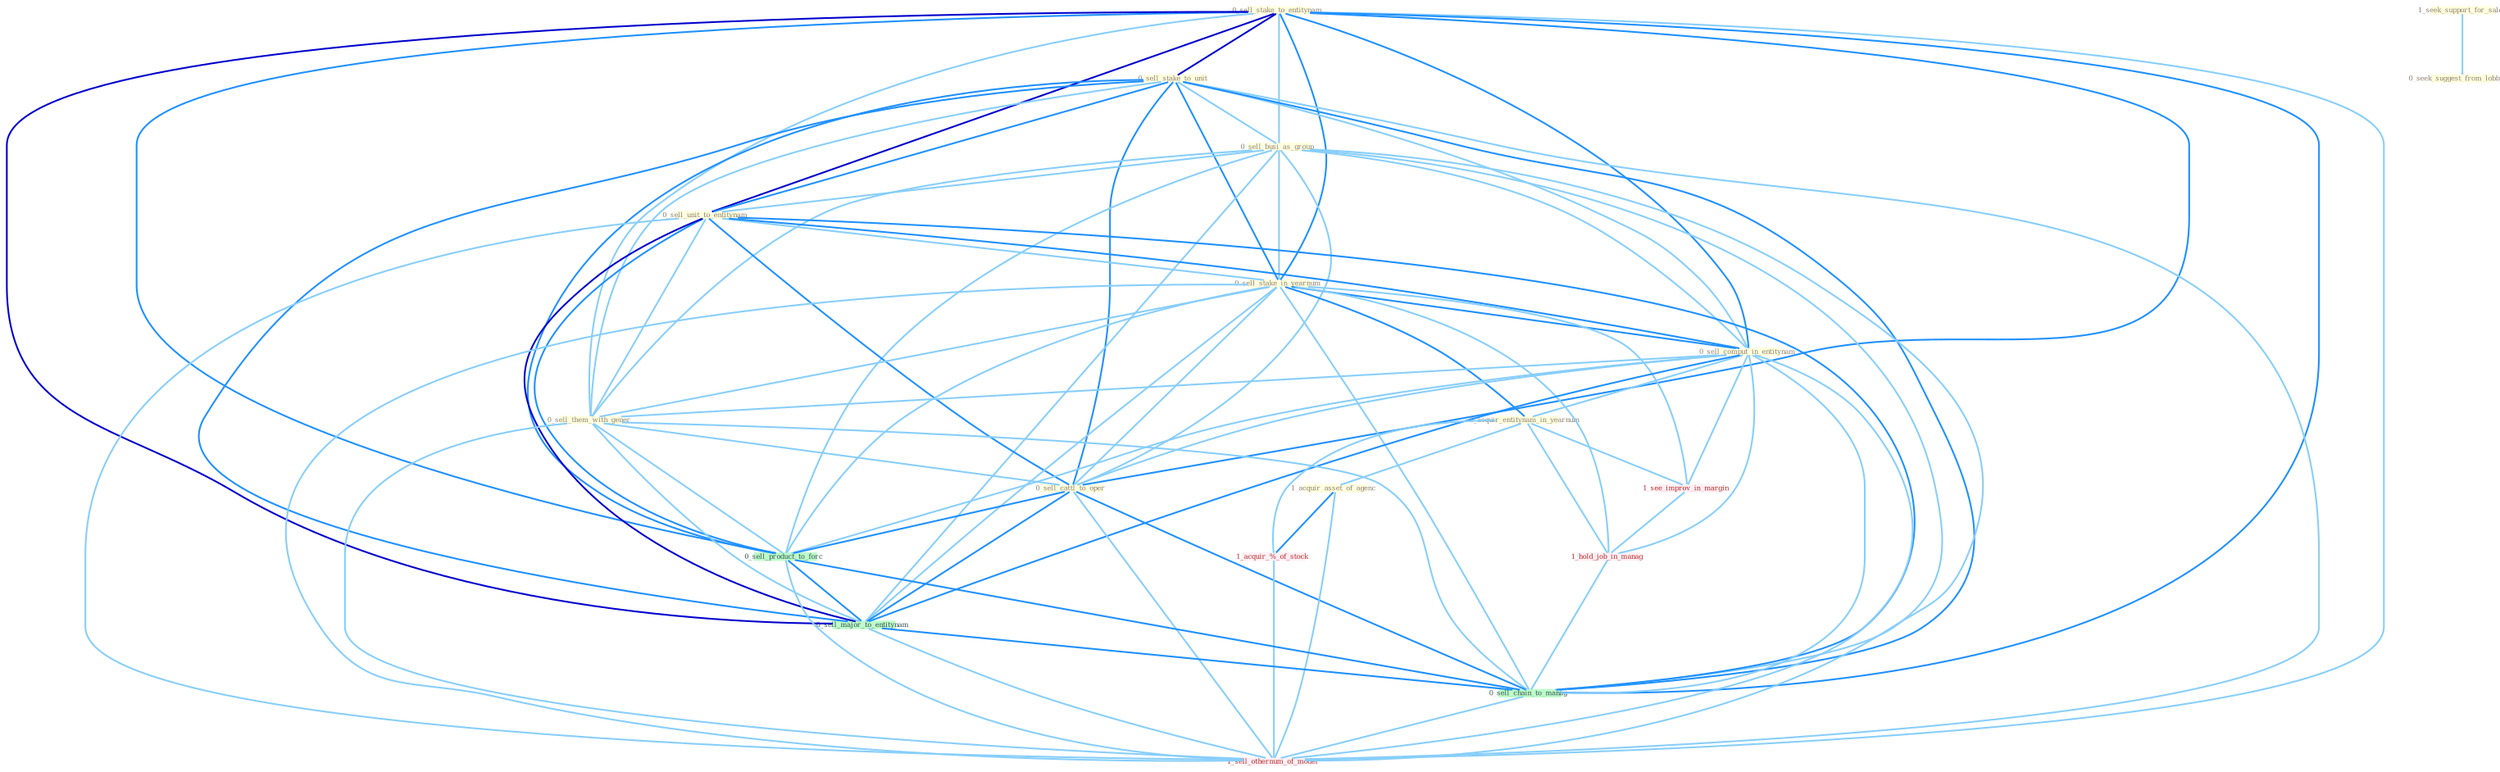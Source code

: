 Graph G{ 
    node
    [shape=polygon,style=filled,width=.5,height=.06,color="#BDFCC9",fixedsize=true,fontsize=4,
    fontcolor="#2f4f4f"];
    {node
    [color="#ffffe0", fontcolor="#8b7d6b"] "0_sell_stake_to_entitynam " "0_sell_stake_to_unit " "0_sell_busi_as_group " "1_seek_support_for_sale " "0_sell_unit_to_entitynam " "0_sell_stake_in_yearnum " "0_seek_suggest_from_lobbyist " "0_sell_comput_in_entitynam " "0_acquir_entitynam_in_yearnum " "0_sell_them_with_gener " "0_sell_cattl_to_oper " "1_acquir_asset_of_agenc "}
{node [color="#fff0f5", fontcolor="#b22222"] "1_see_improv_in_margin " "1_acquir_%_of_stock " "1_hold_job_in_manag " "1_sell_othernum_of_model "}
edge [color="#B0E2FF"];

	"0_sell_stake_to_entitynam " -- "0_sell_stake_to_unit " [w="3", color="#0000cd" , len=0.6];
	"0_sell_stake_to_entitynam " -- "0_sell_busi_as_group " [w="1", color="#87cefa" ];
	"0_sell_stake_to_entitynam " -- "0_sell_unit_to_entitynam " [w="3", color="#0000cd" , len=0.6];
	"0_sell_stake_to_entitynam " -- "0_sell_stake_in_yearnum " [w="2", color="#1e90ff" , len=0.8];
	"0_sell_stake_to_entitynam " -- "0_sell_comput_in_entitynam " [w="2", color="#1e90ff" , len=0.8];
	"0_sell_stake_to_entitynam " -- "0_sell_them_with_gener " [w="1", color="#87cefa" ];
	"0_sell_stake_to_entitynam " -- "0_sell_cattl_to_oper " [w="2", color="#1e90ff" , len=0.8];
	"0_sell_stake_to_entitynam " -- "0_sell_product_to_forc " [w="2", color="#1e90ff" , len=0.8];
	"0_sell_stake_to_entitynam " -- "0_sell_major_to_entitynam " [w="3", color="#0000cd" , len=0.6];
	"0_sell_stake_to_entitynam " -- "0_sell_chain_to_manag " [w="2", color="#1e90ff" , len=0.8];
	"0_sell_stake_to_entitynam " -- "1_sell_othernum_of_model " [w="1", color="#87cefa" ];
	"0_sell_stake_to_unit " -- "0_sell_busi_as_group " [w="1", color="#87cefa" ];
	"0_sell_stake_to_unit " -- "0_sell_unit_to_entitynam " [w="2", color="#1e90ff" , len=0.8];
	"0_sell_stake_to_unit " -- "0_sell_stake_in_yearnum " [w="2", color="#1e90ff" , len=0.8];
	"0_sell_stake_to_unit " -- "0_sell_comput_in_entitynam " [w="1", color="#87cefa" ];
	"0_sell_stake_to_unit " -- "0_sell_them_with_gener " [w="1", color="#87cefa" ];
	"0_sell_stake_to_unit " -- "0_sell_cattl_to_oper " [w="2", color="#1e90ff" , len=0.8];
	"0_sell_stake_to_unit " -- "0_sell_product_to_forc " [w="2", color="#1e90ff" , len=0.8];
	"0_sell_stake_to_unit " -- "0_sell_major_to_entitynam " [w="2", color="#1e90ff" , len=0.8];
	"0_sell_stake_to_unit " -- "0_sell_chain_to_manag " [w="2", color="#1e90ff" , len=0.8];
	"0_sell_stake_to_unit " -- "1_sell_othernum_of_model " [w="1", color="#87cefa" ];
	"0_sell_busi_as_group " -- "0_sell_unit_to_entitynam " [w="1", color="#87cefa" ];
	"0_sell_busi_as_group " -- "0_sell_stake_in_yearnum " [w="1", color="#87cefa" ];
	"0_sell_busi_as_group " -- "0_sell_comput_in_entitynam " [w="1", color="#87cefa" ];
	"0_sell_busi_as_group " -- "0_sell_them_with_gener " [w="1", color="#87cefa" ];
	"0_sell_busi_as_group " -- "0_sell_cattl_to_oper " [w="1", color="#87cefa" ];
	"0_sell_busi_as_group " -- "0_sell_product_to_forc " [w="1", color="#87cefa" ];
	"0_sell_busi_as_group " -- "0_sell_major_to_entitynam " [w="1", color="#87cefa" ];
	"0_sell_busi_as_group " -- "0_sell_chain_to_manag " [w="1", color="#87cefa" ];
	"0_sell_busi_as_group " -- "1_sell_othernum_of_model " [w="1", color="#87cefa" ];
	"1_seek_support_for_sale " -- "0_seek_suggest_from_lobbyist " [w="1", color="#87cefa" ];
	"0_sell_unit_to_entitynam " -- "0_sell_stake_in_yearnum " [w="1", color="#87cefa" ];
	"0_sell_unit_to_entitynam " -- "0_sell_comput_in_entitynam " [w="2", color="#1e90ff" , len=0.8];
	"0_sell_unit_to_entitynam " -- "0_sell_them_with_gener " [w="1", color="#87cefa" ];
	"0_sell_unit_to_entitynam " -- "0_sell_cattl_to_oper " [w="2", color="#1e90ff" , len=0.8];
	"0_sell_unit_to_entitynam " -- "0_sell_product_to_forc " [w="2", color="#1e90ff" , len=0.8];
	"0_sell_unit_to_entitynam " -- "0_sell_major_to_entitynam " [w="3", color="#0000cd" , len=0.6];
	"0_sell_unit_to_entitynam " -- "0_sell_chain_to_manag " [w="2", color="#1e90ff" , len=0.8];
	"0_sell_unit_to_entitynam " -- "1_sell_othernum_of_model " [w="1", color="#87cefa" ];
	"0_sell_stake_in_yearnum " -- "0_sell_comput_in_entitynam " [w="2", color="#1e90ff" , len=0.8];
	"0_sell_stake_in_yearnum " -- "0_acquir_entitynam_in_yearnum " [w="2", color="#1e90ff" , len=0.8];
	"0_sell_stake_in_yearnum " -- "0_sell_them_with_gener " [w="1", color="#87cefa" ];
	"0_sell_stake_in_yearnum " -- "0_sell_cattl_to_oper " [w="1", color="#87cefa" ];
	"0_sell_stake_in_yearnum " -- "1_see_improv_in_margin " [w="1", color="#87cefa" ];
	"0_sell_stake_in_yearnum " -- "1_hold_job_in_manag " [w="1", color="#87cefa" ];
	"0_sell_stake_in_yearnum " -- "0_sell_product_to_forc " [w="1", color="#87cefa" ];
	"0_sell_stake_in_yearnum " -- "0_sell_major_to_entitynam " [w="1", color="#87cefa" ];
	"0_sell_stake_in_yearnum " -- "0_sell_chain_to_manag " [w="1", color="#87cefa" ];
	"0_sell_stake_in_yearnum " -- "1_sell_othernum_of_model " [w="1", color="#87cefa" ];
	"0_sell_comput_in_entitynam " -- "0_acquir_entitynam_in_yearnum " [w="1", color="#87cefa" ];
	"0_sell_comput_in_entitynam " -- "0_sell_them_with_gener " [w="1", color="#87cefa" ];
	"0_sell_comput_in_entitynam " -- "0_sell_cattl_to_oper " [w="1", color="#87cefa" ];
	"0_sell_comput_in_entitynam " -- "1_see_improv_in_margin " [w="1", color="#87cefa" ];
	"0_sell_comput_in_entitynam " -- "1_hold_job_in_manag " [w="1", color="#87cefa" ];
	"0_sell_comput_in_entitynam " -- "0_sell_product_to_forc " [w="1", color="#87cefa" ];
	"0_sell_comput_in_entitynam " -- "0_sell_major_to_entitynam " [w="2", color="#1e90ff" , len=0.8];
	"0_sell_comput_in_entitynam " -- "0_sell_chain_to_manag " [w="1", color="#87cefa" ];
	"0_sell_comput_in_entitynam " -- "1_sell_othernum_of_model " [w="1", color="#87cefa" ];
	"0_acquir_entitynam_in_yearnum " -- "1_acquir_asset_of_agenc " [w="1", color="#87cefa" ];
	"0_acquir_entitynam_in_yearnum " -- "1_see_improv_in_margin " [w="1", color="#87cefa" ];
	"0_acquir_entitynam_in_yearnum " -- "1_acquir_%_of_stock " [w="1", color="#87cefa" ];
	"0_acquir_entitynam_in_yearnum " -- "1_hold_job_in_manag " [w="1", color="#87cefa" ];
	"0_sell_them_with_gener " -- "0_sell_cattl_to_oper " [w="1", color="#87cefa" ];
	"0_sell_them_with_gener " -- "0_sell_product_to_forc " [w="1", color="#87cefa" ];
	"0_sell_them_with_gener " -- "0_sell_major_to_entitynam " [w="1", color="#87cefa" ];
	"0_sell_them_with_gener " -- "0_sell_chain_to_manag " [w="1", color="#87cefa" ];
	"0_sell_them_with_gener " -- "1_sell_othernum_of_model " [w="1", color="#87cefa" ];
	"0_sell_cattl_to_oper " -- "0_sell_product_to_forc " [w="2", color="#1e90ff" , len=0.8];
	"0_sell_cattl_to_oper " -- "0_sell_major_to_entitynam " [w="2", color="#1e90ff" , len=0.8];
	"0_sell_cattl_to_oper " -- "0_sell_chain_to_manag " [w="2", color="#1e90ff" , len=0.8];
	"0_sell_cattl_to_oper " -- "1_sell_othernum_of_model " [w="1", color="#87cefa" ];
	"1_acquir_asset_of_agenc " -- "1_acquir_%_of_stock " [w="2", color="#1e90ff" , len=0.8];
	"1_acquir_asset_of_agenc " -- "1_sell_othernum_of_model " [w="1", color="#87cefa" ];
	"1_see_improv_in_margin " -- "1_hold_job_in_manag " [w="1", color="#87cefa" ];
	"1_acquir_%_of_stock " -- "1_sell_othernum_of_model " [w="1", color="#87cefa" ];
	"1_hold_job_in_manag " -- "0_sell_chain_to_manag " [w="1", color="#87cefa" ];
	"0_sell_product_to_forc " -- "0_sell_major_to_entitynam " [w="2", color="#1e90ff" , len=0.8];
	"0_sell_product_to_forc " -- "0_sell_chain_to_manag " [w="2", color="#1e90ff" , len=0.8];
	"0_sell_product_to_forc " -- "1_sell_othernum_of_model " [w="1", color="#87cefa" ];
	"0_sell_major_to_entitynam " -- "0_sell_chain_to_manag " [w="2", color="#1e90ff" , len=0.8];
	"0_sell_major_to_entitynam " -- "1_sell_othernum_of_model " [w="1", color="#87cefa" ];
	"0_sell_chain_to_manag " -- "1_sell_othernum_of_model " [w="1", color="#87cefa" ];
}